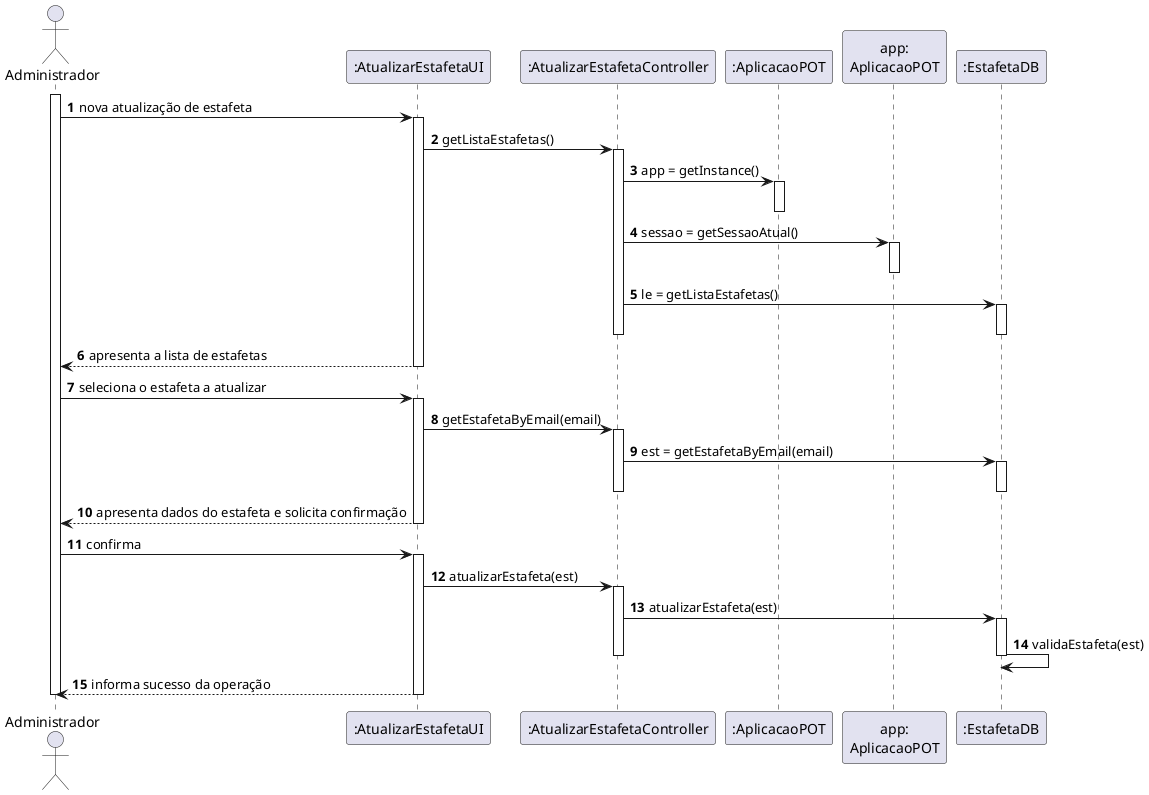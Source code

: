 @startuml
autonumber

actor "Administrador" as ADM
participant ":AtualizarEstafetaUI" as UI
participant ":AtualizarEstafetaController" as CTL
participant ":AplicacaoPOT" as _APP
participant "app:\nAplicacaoPOT" as APP
participant ":EstafetaDB" as EDB

activate ADM
ADM -> UI : nova atualização de estafeta
activate UI
UI -> CTL : getListaEstafetas()
activate CTL
CTL -> _APP : app = getInstance()
activate _APP
deactivate _APP
CTL -> APP : sessao = getSessaoAtual()
activate APP
deactivate APP

CTL -> EDB : le = getListaEstafetas()
activate EDB
deactivate EDB

deactivate CTL

UI --> ADM : apresenta a lista de estafetas
deactivate UI
ADM -> UI : seleciona o estafeta a atualizar
activate UI
UI -> CTL : getEstafetaByEmail(email)
activate CTL
CTL -> EDB : est = getEstafetaByEmail(email)

activate EDB
deactivate EDB
deactivate CTL
UI --> ADM : apresenta dados do estafeta e solicita confirmação
deactivate UI
ADM -> UI : confirma
activate UI
UI -> CTL : atualizarEstafeta(est)

activate CTL

CTL -> EDB : atualizarEstafeta(est)
activate EDB
EDB -> EDB : validaEstafeta(est)


deactivate EDB
deactivate CTL

UI --> ADM: informa sucesso da operação
deactivate UI
deactivate ADM
@enduml
